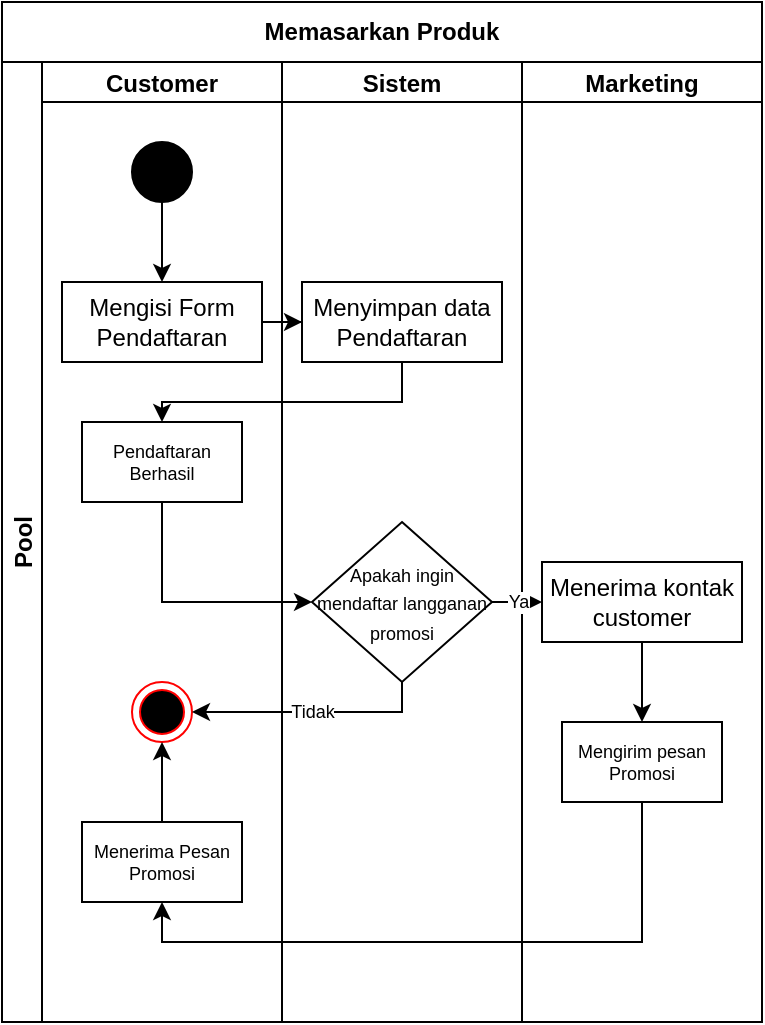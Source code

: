 <mxfile version="15.9.1" type="github">
  <diagram id="uzBCqw_kNzwT6rNOl7PK" name="Page-1">
    <mxGraphModel dx="1038" dy="579" grid="1" gridSize="10" guides="1" tooltips="1" connect="1" arrows="1" fold="1" page="1" pageScale="1" pageWidth="850" pageHeight="1100" math="0" shadow="0">
      <root>
        <mxCell id="0" />
        <mxCell id="1" parent="0" />
        <mxCell id="n2nUxR8Hnur2N0bHUAFO-3" value="Pool" style="swimlane;childLayout=stackLayout;resizeParent=1;resizeParentMax=0;startSize=20;horizontal=0;horizontalStack=1;" vertex="1" parent="1">
          <mxGeometry x="40" y="40" width="380" height="480" as="geometry" />
        </mxCell>
        <mxCell id="n2nUxR8Hnur2N0bHUAFO-4" value="Customer" style="swimlane;startSize=20;" vertex="1" parent="n2nUxR8Hnur2N0bHUAFO-3">
          <mxGeometry x="20" width="120" height="480" as="geometry" />
        </mxCell>
        <mxCell id="n2nUxR8Hnur2N0bHUAFO-15" style="edgeStyle=orthogonalEdgeStyle;rounded=0;orthogonalLoop=1;jettySize=auto;html=1;entryX=0.5;entryY=0;entryDx=0;entryDy=0;" edge="1" parent="n2nUxR8Hnur2N0bHUAFO-4" source="n2nUxR8Hnur2N0bHUAFO-11" target="n2nUxR8Hnur2N0bHUAFO-14">
          <mxGeometry relative="1" as="geometry" />
        </mxCell>
        <mxCell id="n2nUxR8Hnur2N0bHUAFO-11" value="" style="ellipse;whiteSpace=wrap;html=1;aspect=fixed;fillColor=#000000;" vertex="1" parent="n2nUxR8Hnur2N0bHUAFO-4">
          <mxGeometry x="45" y="40" width="30" height="30" as="geometry" />
        </mxCell>
        <mxCell id="n2nUxR8Hnur2N0bHUAFO-14" value="Mengisi Form Pendaftaran" style="rounded=0;whiteSpace=wrap;html=1;fillColor=#FFFFFF;" vertex="1" parent="n2nUxR8Hnur2N0bHUAFO-4">
          <mxGeometry x="10" y="110" width="100" height="40" as="geometry" />
        </mxCell>
        <mxCell id="n2nUxR8Hnur2N0bHUAFO-23" value="Pendaftaran Berhasil" style="rounded=0;whiteSpace=wrap;html=1;fontSize=9;fillColor=#FFFFFF;" vertex="1" parent="n2nUxR8Hnur2N0bHUAFO-4">
          <mxGeometry x="20" y="180" width="80" height="40" as="geometry" />
        </mxCell>
        <mxCell id="n2nUxR8Hnur2N0bHUAFO-28" value="" style="ellipse;html=1;shape=endState;fillColor=#000000;strokeColor=#ff0000;fontSize=9;" vertex="1" parent="n2nUxR8Hnur2N0bHUAFO-4">
          <mxGeometry x="45" y="310" width="30" height="30" as="geometry" />
        </mxCell>
        <mxCell id="n2nUxR8Hnur2N0bHUAFO-33" style="edgeStyle=orthogonalEdgeStyle;rounded=0;orthogonalLoop=1;jettySize=auto;html=1;entryX=0.5;entryY=1;entryDx=0;entryDy=0;fontSize=9;" edge="1" parent="n2nUxR8Hnur2N0bHUAFO-4" source="n2nUxR8Hnur2N0bHUAFO-32" target="n2nUxR8Hnur2N0bHUAFO-28">
          <mxGeometry relative="1" as="geometry" />
        </mxCell>
        <mxCell id="n2nUxR8Hnur2N0bHUAFO-32" value="Menerima Pesan Promosi" style="rounded=0;whiteSpace=wrap;html=1;fontSize=9;fillColor=#FFFFFF;" vertex="1" parent="n2nUxR8Hnur2N0bHUAFO-4">
          <mxGeometry x="20" y="380" width="80" height="40" as="geometry" />
        </mxCell>
        <mxCell id="n2nUxR8Hnur2N0bHUAFO-5" value="Sistem" style="swimlane;startSize=20;" vertex="1" parent="n2nUxR8Hnur2N0bHUAFO-3">
          <mxGeometry x="140" width="120" height="480" as="geometry" />
        </mxCell>
        <mxCell id="n2nUxR8Hnur2N0bHUAFO-16" value="Menyimpan data Pendaftaran" style="rounded=0;whiteSpace=wrap;html=1;fillColor=#FFFFFF;" vertex="1" parent="n2nUxR8Hnur2N0bHUAFO-5">
          <mxGeometry x="10" y="110" width="100" height="40" as="geometry" />
        </mxCell>
        <mxCell id="n2nUxR8Hnur2N0bHUAFO-18" value="&lt;font style=&quot;font-size: 9px&quot;&gt;Apakah ingin mendaftar langganan promosi&lt;/font&gt;" style="rhombus;whiteSpace=wrap;html=1;fillColor=#FFFFFF;" vertex="1" parent="n2nUxR8Hnur2N0bHUAFO-5">
          <mxGeometry x="15" y="230" width="90" height="80" as="geometry" />
        </mxCell>
        <mxCell id="n2nUxR8Hnur2N0bHUAFO-6" value="Marketing" style="swimlane;startSize=20;" vertex="1" parent="n2nUxR8Hnur2N0bHUAFO-3">
          <mxGeometry x="260" width="120" height="480" as="geometry">
            <mxRectangle x="260" width="30" height="480" as="alternateBounds" />
          </mxGeometry>
        </mxCell>
        <mxCell id="n2nUxR8Hnur2N0bHUAFO-29" style="edgeStyle=orthogonalEdgeStyle;rounded=0;orthogonalLoop=1;jettySize=auto;html=1;entryX=0.5;entryY=0;entryDx=0;entryDy=0;fontSize=9;" edge="1" parent="n2nUxR8Hnur2N0bHUAFO-6" source="n2nUxR8Hnur2N0bHUAFO-21" target="n2nUxR8Hnur2N0bHUAFO-26">
          <mxGeometry relative="1" as="geometry" />
        </mxCell>
        <mxCell id="n2nUxR8Hnur2N0bHUAFO-21" value="Menerima kontak customer" style="rounded=0;whiteSpace=wrap;html=1;fillColor=#FFFFFF;" vertex="1" parent="n2nUxR8Hnur2N0bHUAFO-6">
          <mxGeometry x="10" y="250" width="100" height="40" as="geometry" />
        </mxCell>
        <mxCell id="n2nUxR8Hnur2N0bHUAFO-26" value="Mengirim pesan Promosi" style="rounded=0;whiteSpace=wrap;html=1;fontSize=9;fillColor=#FFFFFF;" vertex="1" parent="n2nUxR8Hnur2N0bHUAFO-6">
          <mxGeometry x="20" y="330" width="80" height="40" as="geometry" />
        </mxCell>
        <mxCell id="n2nUxR8Hnur2N0bHUAFO-17" style="edgeStyle=orthogonalEdgeStyle;rounded=0;orthogonalLoop=1;jettySize=auto;html=1;entryX=0;entryY=0.5;entryDx=0;entryDy=0;" edge="1" parent="n2nUxR8Hnur2N0bHUAFO-3" source="n2nUxR8Hnur2N0bHUAFO-14" target="n2nUxR8Hnur2N0bHUAFO-16">
          <mxGeometry relative="1" as="geometry" />
        </mxCell>
        <mxCell id="n2nUxR8Hnur2N0bHUAFO-22" value="Ya" style="edgeStyle=orthogonalEdgeStyle;rounded=0;orthogonalLoop=1;jettySize=auto;html=1;fontSize=9;" edge="1" parent="n2nUxR8Hnur2N0bHUAFO-3" source="n2nUxR8Hnur2N0bHUAFO-18" target="n2nUxR8Hnur2N0bHUAFO-21">
          <mxGeometry relative="1" as="geometry" />
        </mxCell>
        <mxCell id="n2nUxR8Hnur2N0bHUAFO-19" style="edgeStyle=orthogonalEdgeStyle;rounded=0;orthogonalLoop=1;jettySize=auto;html=1;entryX=0.5;entryY=0;entryDx=0;entryDy=0;fontSize=9;" edge="1" parent="n2nUxR8Hnur2N0bHUAFO-3" source="n2nUxR8Hnur2N0bHUAFO-16" target="n2nUxR8Hnur2N0bHUAFO-23">
          <mxGeometry relative="1" as="geometry">
            <Array as="points">
              <mxPoint x="200" y="170" />
              <mxPoint x="80" y="170" />
            </Array>
          </mxGeometry>
        </mxCell>
        <mxCell id="n2nUxR8Hnur2N0bHUAFO-27" style="edgeStyle=orthogonalEdgeStyle;rounded=0;orthogonalLoop=1;jettySize=auto;html=1;entryX=0;entryY=0.5;entryDx=0;entryDy=0;fontSize=9;" edge="1" parent="n2nUxR8Hnur2N0bHUAFO-3" source="n2nUxR8Hnur2N0bHUAFO-23" target="n2nUxR8Hnur2N0bHUAFO-18">
          <mxGeometry relative="1" as="geometry">
            <Array as="points">
              <mxPoint x="80" y="270" />
            </Array>
          </mxGeometry>
        </mxCell>
        <mxCell id="n2nUxR8Hnur2N0bHUAFO-30" value="Tidak" style="edgeStyle=orthogonalEdgeStyle;rounded=0;orthogonalLoop=1;jettySize=auto;html=1;entryX=1;entryY=0.5;entryDx=0;entryDy=0;fontSize=9;" edge="1" parent="n2nUxR8Hnur2N0bHUAFO-3" source="n2nUxR8Hnur2N0bHUAFO-18" target="n2nUxR8Hnur2N0bHUAFO-28">
          <mxGeometry relative="1" as="geometry">
            <Array as="points">
              <mxPoint x="200" y="325" />
            </Array>
          </mxGeometry>
        </mxCell>
        <mxCell id="n2nUxR8Hnur2N0bHUAFO-31" style="edgeStyle=orthogonalEdgeStyle;rounded=0;orthogonalLoop=1;jettySize=auto;html=1;fontSize=9;entryX=0.5;entryY=1;entryDx=0;entryDy=0;" edge="1" parent="n2nUxR8Hnur2N0bHUAFO-3" source="n2nUxR8Hnur2N0bHUAFO-26" target="n2nUxR8Hnur2N0bHUAFO-32">
          <mxGeometry relative="1" as="geometry">
            <mxPoint x="80" y="400" as="targetPoint" />
            <Array as="points">
              <mxPoint x="320" y="440" />
              <mxPoint x="80" y="440" />
            </Array>
          </mxGeometry>
        </mxCell>
        <mxCell id="n2nUxR8Hnur2N0bHUAFO-7" value="" style="shape=table;startSize=0;container=1;collapsible=0;childLayout=tableLayout;fontStyle=1" vertex="1" parent="1">
          <mxGeometry x="40" y="10" width="380" height="30" as="geometry" />
        </mxCell>
        <mxCell id="n2nUxR8Hnur2N0bHUAFO-8" value="" style="shape=partialRectangle;collapsible=0;dropTarget=0;pointerEvents=0;fillColor=none;top=0;left=0;bottom=0;right=0;points=[[0,0.5],[1,0.5]];portConstraint=eastwest;" vertex="1" parent="n2nUxR8Hnur2N0bHUAFO-7">
          <mxGeometry width="380" height="30" as="geometry" />
        </mxCell>
        <mxCell id="n2nUxR8Hnur2N0bHUAFO-9" value="&lt;b&gt;Memasarkan Produk&lt;/b&gt;" style="shape=partialRectangle;html=1;whiteSpace=wrap;connectable=0;overflow=hidden;fillColor=none;top=0;left=0;bottom=0;right=0;pointerEvents=1;" vertex="1" parent="n2nUxR8Hnur2N0bHUAFO-8">
          <mxGeometry width="380" height="30" as="geometry">
            <mxRectangle width="380" height="30" as="alternateBounds" />
          </mxGeometry>
        </mxCell>
      </root>
    </mxGraphModel>
  </diagram>
</mxfile>
